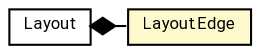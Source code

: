 #!/usr/local/bin/dot
#
# Class diagram 
# Generated by UMLGraph version R5_7_2-60-g0e99a6 (http://www.spinellis.gr/umlgraph/)
#

digraph G {
	graph [fontnames="svg"]
	edge [fontname="Roboto",fontsize=7,labelfontname="Roboto",labelfontsize=7,color="black"];
	node [fontname="Roboto",fontcolor="black",fontsize=8,shape=plaintext,margin=0,width=0,height=0];
	nodesep=0.15;
	ranksep=0.25;
	rankdir=LR;
	// de.lmu.ifi.dbs.elki.visualization.parallel3d.layout.Layout
	c6211859 [label=<<table title="de.lmu.ifi.dbs.elki.visualization.parallel3d.layout.Layout" border="0" cellborder="1" cellspacing="0" cellpadding="2" href="Layout.html" target="_parent">
		<tr><td><table border="0" cellspacing="0" cellpadding="1">
		<tr><td align="center" balign="center"> <font face="Roboto">Layout</font> </td></tr>
		</table></td></tr>
		</table>>, URL="Layout.html"];
	// de.lmu.ifi.dbs.elki.visualization.parallel3d.layout.Layout.Edge
	c6211860 [label=<<table title="de.lmu.ifi.dbs.elki.visualization.parallel3d.layout.Layout.Edge" border="0" cellborder="1" cellspacing="0" cellpadding="2" bgcolor="lemonChiffon" href="Layout.Edge.html" target="_parent">
		<tr><td><table border="0" cellspacing="0" cellpadding="1">
		<tr><td align="center" balign="center"> <font face="Roboto">Layout.Edge</font> </td></tr>
		</table></td></tr>
		</table>>, URL="Layout.Edge.html"];
	// de.lmu.ifi.dbs.elki.visualization.parallel3d.layout.Layout composed de.lmu.ifi.dbs.elki.visualization.parallel3d.layout.Layout.Edge
	c6211859 -> c6211860 [arrowhead=none,arrowtail=diamond,dir=back,weight=6];
}

